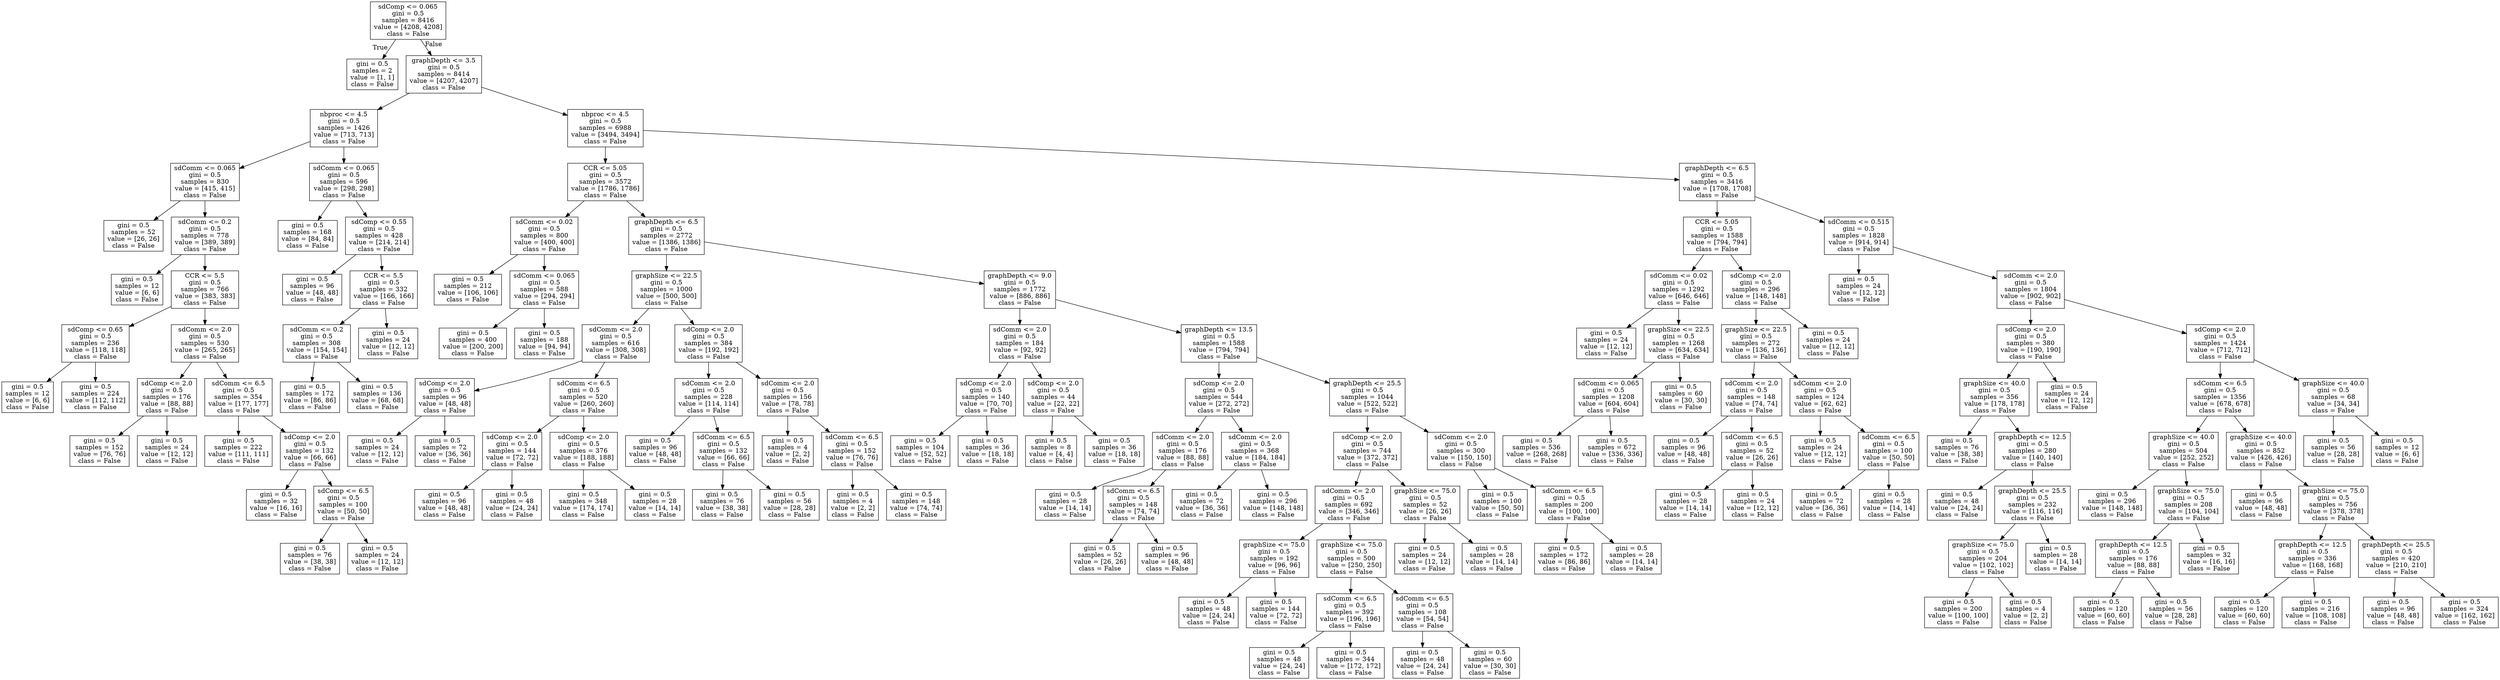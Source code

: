 digraph Tree {
node [shape=box, style="filled", color="black"] ;
0 [label="sdComp <= 0.065\ngini = 0.5\nsamples = 8416\nvalue = [4208, 4208]\nclass = False", fillcolor="#ffffff"] ;
1 [label="gini = 0.5\nsamples = 2\nvalue = [1, 1]\nclass = False", fillcolor="#ffffff"] ;
0 -> 1 [labeldistance=2.5, labelangle=45, headlabel="True"] ;
2 [label="graphDepth <= 3.5\ngini = 0.5\nsamples = 8414\nvalue = [4207, 4207]\nclass = False", fillcolor="#ffffff"] ;
0 -> 2 [labeldistance=2.5, labelangle=-45, headlabel="False"] ;
3 [label="nbproc <= 4.5\ngini = 0.5\nsamples = 1426\nvalue = [713, 713]\nclass = False", fillcolor="#ffffff"] ;
2 -> 3 ;
4 [label="sdComm <= 0.065\ngini = 0.5\nsamples = 830\nvalue = [415, 415]\nclass = False", fillcolor="#ffffff"] ;
3 -> 4 ;
5 [label="gini = 0.5\nsamples = 52\nvalue = [26, 26]\nclass = False", fillcolor="#ffffff"] ;
4 -> 5 ;
6 [label="sdComm <= 0.2\ngini = 0.5\nsamples = 778\nvalue = [389, 389]\nclass = False", fillcolor="#ffffff"] ;
4 -> 6 ;
7 [label="gini = 0.5\nsamples = 12\nvalue = [6, 6]\nclass = False", fillcolor="#ffffff"] ;
6 -> 7 ;
8 [label="CCR <= 5.5\ngini = 0.5\nsamples = 766\nvalue = [383, 383]\nclass = False", fillcolor="#ffffff"] ;
6 -> 8 ;
9 [label="sdComp <= 0.65\ngini = 0.5\nsamples = 236\nvalue = [118, 118]\nclass = False", fillcolor="#ffffff"] ;
8 -> 9 ;
10 [label="gini = 0.5\nsamples = 12\nvalue = [6, 6]\nclass = False", fillcolor="#ffffff"] ;
9 -> 10 ;
11 [label="gini = 0.5\nsamples = 224\nvalue = [112, 112]\nclass = False", fillcolor="#ffffff"] ;
9 -> 11 ;
12 [label="sdComm <= 2.0\ngini = 0.5\nsamples = 530\nvalue = [265, 265]\nclass = False", fillcolor="#ffffff"] ;
8 -> 12 ;
13 [label="sdComp <= 2.0\ngini = 0.5\nsamples = 176\nvalue = [88, 88]\nclass = False", fillcolor="#ffffff"] ;
12 -> 13 ;
14 [label="gini = 0.5\nsamples = 152\nvalue = [76, 76]\nclass = False", fillcolor="#ffffff"] ;
13 -> 14 ;
15 [label="gini = 0.5\nsamples = 24\nvalue = [12, 12]\nclass = False", fillcolor="#ffffff"] ;
13 -> 15 ;
16 [label="sdComm <= 6.5\ngini = 0.5\nsamples = 354\nvalue = [177, 177]\nclass = False", fillcolor="#ffffff"] ;
12 -> 16 ;
17 [label="gini = 0.5\nsamples = 222\nvalue = [111, 111]\nclass = False", fillcolor="#ffffff"] ;
16 -> 17 ;
18 [label="sdComp <= 2.0\ngini = 0.5\nsamples = 132\nvalue = [66, 66]\nclass = False", fillcolor="#ffffff"] ;
16 -> 18 ;
19 [label="gini = 0.5\nsamples = 32\nvalue = [16, 16]\nclass = False", fillcolor="#ffffff"] ;
18 -> 19 ;
20 [label="sdComp <= 6.5\ngini = 0.5\nsamples = 100\nvalue = [50, 50]\nclass = False", fillcolor="#ffffff"] ;
18 -> 20 ;
21 [label="gini = 0.5\nsamples = 76\nvalue = [38, 38]\nclass = False", fillcolor="#ffffff"] ;
20 -> 21 ;
22 [label="gini = 0.5\nsamples = 24\nvalue = [12, 12]\nclass = False", fillcolor="#ffffff"] ;
20 -> 22 ;
23 [label="sdComm <= 0.065\ngini = 0.5\nsamples = 596\nvalue = [298, 298]\nclass = False", fillcolor="#ffffff"] ;
3 -> 23 ;
24 [label="gini = 0.5\nsamples = 168\nvalue = [84, 84]\nclass = False", fillcolor="#ffffff"] ;
23 -> 24 ;
25 [label="sdComp <= 0.55\ngini = 0.5\nsamples = 428\nvalue = [214, 214]\nclass = False", fillcolor="#ffffff"] ;
23 -> 25 ;
26 [label="gini = 0.5\nsamples = 96\nvalue = [48, 48]\nclass = False", fillcolor="#ffffff"] ;
25 -> 26 ;
27 [label="CCR <= 5.5\ngini = 0.5\nsamples = 332\nvalue = [166, 166]\nclass = False", fillcolor="#ffffff"] ;
25 -> 27 ;
28 [label="sdComm <= 0.2\ngini = 0.5\nsamples = 308\nvalue = [154, 154]\nclass = False", fillcolor="#ffffff"] ;
27 -> 28 ;
29 [label="gini = 0.5\nsamples = 172\nvalue = [86, 86]\nclass = False", fillcolor="#ffffff"] ;
28 -> 29 ;
30 [label="gini = 0.5\nsamples = 136\nvalue = [68, 68]\nclass = False", fillcolor="#ffffff"] ;
28 -> 30 ;
31 [label="gini = 0.5\nsamples = 24\nvalue = [12, 12]\nclass = False", fillcolor="#ffffff"] ;
27 -> 31 ;
32 [label="nbproc <= 4.5\ngini = 0.5\nsamples = 6988\nvalue = [3494, 3494]\nclass = False", fillcolor="#ffffff"] ;
2 -> 32 ;
33 [label="CCR <= 5.05\ngini = 0.5\nsamples = 3572\nvalue = [1786, 1786]\nclass = False", fillcolor="#ffffff"] ;
32 -> 33 ;
34 [label="sdComm <= 0.02\ngini = 0.5\nsamples = 800\nvalue = [400, 400]\nclass = False", fillcolor="#ffffff"] ;
33 -> 34 ;
35 [label="gini = 0.5\nsamples = 212\nvalue = [106, 106]\nclass = False", fillcolor="#ffffff"] ;
34 -> 35 ;
36 [label="sdComm <= 0.065\ngini = 0.5\nsamples = 588\nvalue = [294, 294]\nclass = False", fillcolor="#ffffff"] ;
34 -> 36 ;
37 [label="gini = 0.5\nsamples = 400\nvalue = [200, 200]\nclass = False", fillcolor="#ffffff"] ;
36 -> 37 ;
38 [label="gini = 0.5\nsamples = 188\nvalue = [94, 94]\nclass = False", fillcolor="#ffffff"] ;
36 -> 38 ;
39 [label="graphDepth <= 6.5\ngini = 0.5\nsamples = 2772\nvalue = [1386, 1386]\nclass = False", fillcolor="#ffffff"] ;
33 -> 39 ;
40 [label="graphSize <= 22.5\ngini = 0.5\nsamples = 1000\nvalue = [500, 500]\nclass = False", fillcolor="#ffffff"] ;
39 -> 40 ;
41 [label="sdComm <= 2.0\ngini = 0.5\nsamples = 616\nvalue = [308, 308]\nclass = False", fillcolor="#ffffff"] ;
40 -> 41 ;
42 [label="sdComp <= 2.0\ngini = 0.5\nsamples = 96\nvalue = [48, 48]\nclass = False", fillcolor="#ffffff"] ;
41 -> 42 ;
43 [label="gini = 0.5\nsamples = 24\nvalue = [12, 12]\nclass = False", fillcolor="#ffffff"] ;
42 -> 43 ;
44 [label="gini = 0.5\nsamples = 72\nvalue = [36, 36]\nclass = False", fillcolor="#ffffff"] ;
42 -> 44 ;
45 [label="sdComm <= 6.5\ngini = 0.5\nsamples = 520\nvalue = [260, 260]\nclass = False", fillcolor="#ffffff"] ;
41 -> 45 ;
46 [label="sdComp <= 2.0\ngini = 0.5\nsamples = 144\nvalue = [72, 72]\nclass = False", fillcolor="#ffffff"] ;
45 -> 46 ;
47 [label="gini = 0.5\nsamples = 96\nvalue = [48, 48]\nclass = False", fillcolor="#ffffff"] ;
46 -> 47 ;
48 [label="gini = 0.5\nsamples = 48\nvalue = [24, 24]\nclass = False", fillcolor="#ffffff"] ;
46 -> 48 ;
49 [label="sdComp <= 2.0\ngini = 0.5\nsamples = 376\nvalue = [188, 188]\nclass = False", fillcolor="#ffffff"] ;
45 -> 49 ;
50 [label="gini = 0.5\nsamples = 348\nvalue = [174, 174]\nclass = False", fillcolor="#ffffff"] ;
49 -> 50 ;
51 [label="gini = 0.5\nsamples = 28\nvalue = [14, 14]\nclass = False", fillcolor="#ffffff"] ;
49 -> 51 ;
52 [label="sdComp <= 2.0\ngini = 0.5\nsamples = 384\nvalue = [192, 192]\nclass = False", fillcolor="#ffffff"] ;
40 -> 52 ;
53 [label="sdComm <= 2.0\ngini = 0.5\nsamples = 228\nvalue = [114, 114]\nclass = False", fillcolor="#ffffff"] ;
52 -> 53 ;
54 [label="gini = 0.5\nsamples = 96\nvalue = [48, 48]\nclass = False", fillcolor="#ffffff"] ;
53 -> 54 ;
55 [label="sdComm <= 6.5\ngini = 0.5\nsamples = 132\nvalue = [66, 66]\nclass = False", fillcolor="#ffffff"] ;
53 -> 55 ;
56 [label="gini = 0.5\nsamples = 76\nvalue = [38, 38]\nclass = False", fillcolor="#ffffff"] ;
55 -> 56 ;
57 [label="gini = 0.5\nsamples = 56\nvalue = [28, 28]\nclass = False", fillcolor="#ffffff"] ;
55 -> 57 ;
58 [label="sdComm <= 2.0\ngini = 0.5\nsamples = 156\nvalue = [78, 78]\nclass = False", fillcolor="#ffffff"] ;
52 -> 58 ;
59 [label="gini = 0.5\nsamples = 4\nvalue = [2, 2]\nclass = False", fillcolor="#ffffff"] ;
58 -> 59 ;
60 [label="sdComm <= 6.5\ngini = 0.5\nsamples = 152\nvalue = [76, 76]\nclass = False", fillcolor="#ffffff"] ;
58 -> 60 ;
61 [label="gini = 0.5\nsamples = 4\nvalue = [2, 2]\nclass = False", fillcolor="#ffffff"] ;
60 -> 61 ;
62 [label="gini = 0.5\nsamples = 148\nvalue = [74, 74]\nclass = False", fillcolor="#ffffff"] ;
60 -> 62 ;
63 [label="graphDepth <= 9.0\ngini = 0.5\nsamples = 1772\nvalue = [886, 886]\nclass = False", fillcolor="#ffffff"] ;
39 -> 63 ;
64 [label="sdComm <= 2.0\ngini = 0.5\nsamples = 184\nvalue = [92, 92]\nclass = False", fillcolor="#ffffff"] ;
63 -> 64 ;
65 [label="sdComp <= 2.0\ngini = 0.5\nsamples = 140\nvalue = [70, 70]\nclass = False", fillcolor="#ffffff"] ;
64 -> 65 ;
66 [label="gini = 0.5\nsamples = 104\nvalue = [52, 52]\nclass = False", fillcolor="#ffffff"] ;
65 -> 66 ;
67 [label="gini = 0.5\nsamples = 36\nvalue = [18, 18]\nclass = False", fillcolor="#ffffff"] ;
65 -> 67 ;
68 [label="sdComp <= 2.0\ngini = 0.5\nsamples = 44\nvalue = [22, 22]\nclass = False", fillcolor="#ffffff"] ;
64 -> 68 ;
69 [label="gini = 0.5\nsamples = 8\nvalue = [4, 4]\nclass = False", fillcolor="#ffffff"] ;
68 -> 69 ;
70 [label="gini = 0.5\nsamples = 36\nvalue = [18, 18]\nclass = False", fillcolor="#ffffff"] ;
68 -> 70 ;
71 [label="graphDepth <= 13.5\ngini = 0.5\nsamples = 1588\nvalue = [794, 794]\nclass = False", fillcolor="#ffffff"] ;
63 -> 71 ;
72 [label="sdComp <= 2.0\ngini = 0.5\nsamples = 544\nvalue = [272, 272]\nclass = False", fillcolor="#ffffff"] ;
71 -> 72 ;
73 [label="sdComm <= 2.0\ngini = 0.5\nsamples = 176\nvalue = [88, 88]\nclass = False", fillcolor="#ffffff"] ;
72 -> 73 ;
74 [label="gini = 0.5\nsamples = 28\nvalue = [14, 14]\nclass = False", fillcolor="#ffffff"] ;
73 -> 74 ;
75 [label="sdComm <= 6.5\ngini = 0.5\nsamples = 148\nvalue = [74, 74]\nclass = False", fillcolor="#ffffff"] ;
73 -> 75 ;
76 [label="gini = 0.5\nsamples = 52\nvalue = [26, 26]\nclass = False", fillcolor="#ffffff"] ;
75 -> 76 ;
77 [label="gini = 0.5\nsamples = 96\nvalue = [48, 48]\nclass = False", fillcolor="#ffffff"] ;
75 -> 77 ;
78 [label="sdComm <= 2.0\ngini = 0.5\nsamples = 368\nvalue = [184, 184]\nclass = False", fillcolor="#ffffff"] ;
72 -> 78 ;
79 [label="gini = 0.5\nsamples = 72\nvalue = [36, 36]\nclass = False", fillcolor="#ffffff"] ;
78 -> 79 ;
80 [label="gini = 0.5\nsamples = 296\nvalue = [148, 148]\nclass = False", fillcolor="#ffffff"] ;
78 -> 80 ;
81 [label="graphDepth <= 25.5\ngini = 0.5\nsamples = 1044\nvalue = [522, 522]\nclass = False", fillcolor="#ffffff"] ;
71 -> 81 ;
82 [label="sdComp <= 2.0\ngini = 0.5\nsamples = 744\nvalue = [372, 372]\nclass = False", fillcolor="#ffffff"] ;
81 -> 82 ;
83 [label="sdComm <= 2.0\ngini = 0.5\nsamples = 692\nvalue = [346, 346]\nclass = False", fillcolor="#ffffff"] ;
82 -> 83 ;
84 [label="graphSize <= 75.0\ngini = 0.5\nsamples = 192\nvalue = [96, 96]\nclass = False", fillcolor="#ffffff"] ;
83 -> 84 ;
85 [label="gini = 0.5\nsamples = 48\nvalue = [24, 24]\nclass = False", fillcolor="#ffffff"] ;
84 -> 85 ;
86 [label="gini = 0.5\nsamples = 144\nvalue = [72, 72]\nclass = False", fillcolor="#ffffff"] ;
84 -> 86 ;
87 [label="graphSize <= 75.0\ngini = 0.5\nsamples = 500\nvalue = [250, 250]\nclass = False", fillcolor="#ffffff"] ;
83 -> 87 ;
88 [label="sdComm <= 6.5\ngini = 0.5\nsamples = 392\nvalue = [196, 196]\nclass = False", fillcolor="#ffffff"] ;
87 -> 88 ;
89 [label="gini = 0.5\nsamples = 48\nvalue = [24, 24]\nclass = False", fillcolor="#ffffff"] ;
88 -> 89 ;
90 [label="gini = 0.5\nsamples = 344\nvalue = [172, 172]\nclass = False", fillcolor="#ffffff"] ;
88 -> 90 ;
91 [label="sdComm <= 6.5\ngini = 0.5\nsamples = 108\nvalue = [54, 54]\nclass = False", fillcolor="#ffffff"] ;
87 -> 91 ;
92 [label="gini = 0.5\nsamples = 48\nvalue = [24, 24]\nclass = False", fillcolor="#ffffff"] ;
91 -> 92 ;
93 [label="gini = 0.5\nsamples = 60\nvalue = [30, 30]\nclass = False", fillcolor="#ffffff"] ;
91 -> 93 ;
94 [label="graphSize <= 75.0\ngini = 0.5\nsamples = 52\nvalue = [26, 26]\nclass = False", fillcolor="#ffffff"] ;
82 -> 94 ;
95 [label="gini = 0.5\nsamples = 24\nvalue = [12, 12]\nclass = False", fillcolor="#ffffff"] ;
94 -> 95 ;
96 [label="gini = 0.5\nsamples = 28\nvalue = [14, 14]\nclass = False", fillcolor="#ffffff"] ;
94 -> 96 ;
97 [label="sdComm <= 2.0\ngini = 0.5\nsamples = 300\nvalue = [150, 150]\nclass = False", fillcolor="#ffffff"] ;
81 -> 97 ;
98 [label="gini = 0.5\nsamples = 100\nvalue = [50, 50]\nclass = False", fillcolor="#ffffff"] ;
97 -> 98 ;
99 [label="sdComm <= 6.5\ngini = 0.5\nsamples = 200\nvalue = [100, 100]\nclass = False", fillcolor="#ffffff"] ;
97 -> 99 ;
100 [label="gini = 0.5\nsamples = 172\nvalue = [86, 86]\nclass = False", fillcolor="#ffffff"] ;
99 -> 100 ;
101 [label="gini = 0.5\nsamples = 28\nvalue = [14, 14]\nclass = False", fillcolor="#ffffff"] ;
99 -> 101 ;
102 [label="graphDepth <= 6.5\ngini = 0.5\nsamples = 3416\nvalue = [1708, 1708]\nclass = False", fillcolor="#ffffff"] ;
32 -> 102 ;
103 [label="CCR <= 5.05\ngini = 0.5\nsamples = 1588\nvalue = [794, 794]\nclass = False", fillcolor="#ffffff"] ;
102 -> 103 ;
104 [label="sdComm <= 0.02\ngini = 0.5\nsamples = 1292\nvalue = [646, 646]\nclass = False", fillcolor="#ffffff"] ;
103 -> 104 ;
105 [label="gini = 0.5\nsamples = 24\nvalue = [12, 12]\nclass = False", fillcolor="#ffffff"] ;
104 -> 105 ;
106 [label="graphSize <= 22.5\ngini = 0.5\nsamples = 1268\nvalue = [634, 634]\nclass = False", fillcolor="#ffffff"] ;
104 -> 106 ;
107 [label="sdComm <= 0.065\ngini = 0.5\nsamples = 1208\nvalue = [604, 604]\nclass = False", fillcolor="#ffffff"] ;
106 -> 107 ;
108 [label="gini = 0.5\nsamples = 536\nvalue = [268, 268]\nclass = False", fillcolor="#ffffff"] ;
107 -> 108 ;
109 [label="gini = 0.5\nsamples = 672\nvalue = [336, 336]\nclass = False", fillcolor="#ffffff"] ;
107 -> 109 ;
110 [label="gini = 0.5\nsamples = 60\nvalue = [30, 30]\nclass = False", fillcolor="#ffffff"] ;
106 -> 110 ;
111 [label="sdComp <= 2.0\ngini = 0.5\nsamples = 296\nvalue = [148, 148]\nclass = False", fillcolor="#ffffff"] ;
103 -> 111 ;
112 [label="graphSize <= 22.5\ngini = 0.5\nsamples = 272\nvalue = [136, 136]\nclass = False", fillcolor="#ffffff"] ;
111 -> 112 ;
113 [label="sdComm <= 2.0\ngini = 0.5\nsamples = 148\nvalue = [74, 74]\nclass = False", fillcolor="#ffffff"] ;
112 -> 113 ;
114 [label="gini = 0.5\nsamples = 96\nvalue = [48, 48]\nclass = False", fillcolor="#ffffff"] ;
113 -> 114 ;
115 [label="sdComm <= 6.5\ngini = 0.5\nsamples = 52\nvalue = [26, 26]\nclass = False", fillcolor="#ffffff"] ;
113 -> 115 ;
116 [label="gini = 0.5\nsamples = 28\nvalue = [14, 14]\nclass = False", fillcolor="#ffffff"] ;
115 -> 116 ;
117 [label="gini = 0.5\nsamples = 24\nvalue = [12, 12]\nclass = False", fillcolor="#ffffff"] ;
115 -> 117 ;
118 [label="sdComm <= 2.0\ngini = 0.5\nsamples = 124\nvalue = [62, 62]\nclass = False", fillcolor="#ffffff"] ;
112 -> 118 ;
119 [label="gini = 0.5\nsamples = 24\nvalue = [12, 12]\nclass = False", fillcolor="#ffffff"] ;
118 -> 119 ;
120 [label="sdComm <= 6.5\ngini = 0.5\nsamples = 100\nvalue = [50, 50]\nclass = False", fillcolor="#ffffff"] ;
118 -> 120 ;
121 [label="gini = 0.5\nsamples = 72\nvalue = [36, 36]\nclass = False", fillcolor="#ffffff"] ;
120 -> 121 ;
122 [label="gini = 0.5\nsamples = 28\nvalue = [14, 14]\nclass = False", fillcolor="#ffffff"] ;
120 -> 122 ;
123 [label="gini = 0.5\nsamples = 24\nvalue = [12, 12]\nclass = False", fillcolor="#ffffff"] ;
111 -> 123 ;
124 [label="sdComm <= 0.515\ngini = 0.5\nsamples = 1828\nvalue = [914, 914]\nclass = False", fillcolor="#ffffff"] ;
102 -> 124 ;
125 [label="gini = 0.5\nsamples = 24\nvalue = [12, 12]\nclass = False", fillcolor="#ffffff"] ;
124 -> 125 ;
126 [label="sdComm <= 2.0\ngini = 0.5\nsamples = 1804\nvalue = [902, 902]\nclass = False", fillcolor="#ffffff"] ;
124 -> 126 ;
127 [label="sdComp <= 2.0\ngini = 0.5\nsamples = 380\nvalue = [190, 190]\nclass = False", fillcolor="#ffffff"] ;
126 -> 127 ;
128 [label="graphSize <= 40.0\ngini = 0.5\nsamples = 356\nvalue = [178, 178]\nclass = False", fillcolor="#ffffff"] ;
127 -> 128 ;
129 [label="gini = 0.5\nsamples = 76\nvalue = [38, 38]\nclass = False", fillcolor="#ffffff"] ;
128 -> 129 ;
130 [label="graphDepth <= 12.5\ngini = 0.5\nsamples = 280\nvalue = [140, 140]\nclass = False", fillcolor="#ffffff"] ;
128 -> 130 ;
131 [label="gini = 0.5\nsamples = 48\nvalue = [24, 24]\nclass = False", fillcolor="#ffffff"] ;
130 -> 131 ;
132 [label="graphDepth <= 25.5\ngini = 0.5\nsamples = 232\nvalue = [116, 116]\nclass = False", fillcolor="#ffffff"] ;
130 -> 132 ;
133 [label="graphSize <= 75.0\ngini = 0.5\nsamples = 204\nvalue = [102, 102]\nclass = False", fillcolor="#ffffff"] ;
132 -> 133 ;
134 [label="gini = 0.5\nsamples = 200\nvalue = [100, 100]\nclass = False", fillcolor="#ffffff"] ;
133 -> 134 ;
135 [label="gini = 0.5\nsamples = 4\nvalue = [2, 2]\nclass = False", fillcolor="#ffffff"] ;
133 -> 135 ;
136 [label="gini = 0.5\nsamples = 28\nvalue = [14, 14]\nclass = False", fillcolor="#ffffff"] ;
132 -> 136 ;
137 [label="gini = 0.5\nsamples = 24\nvalue = [12, 12]\nclass = False", fillcolor="#ffffff"] ;
127 -> 137 ;
138 [label="sdComp <= 2.0\ngini = 0.5\nsamples = 1424\nvalue = [712, 712]\nclass = False", fillcolor="#ffffff"] ;
126 -> 138 ;
139 [label="sdComm <= 6.5\ngini = 0.5\nsamples = 1356\nvalue = [678, 678]\nclass = False", fillcolor="#ffffff"] ;
138 -> 139 ;
140 [label="graphSize <= 40.0\ngini = 0.5\nsamples = 504\nvalue = [252, 252]\nclass = False", fillcolor="#ffffff"] ;
139 -> 140 ;
141 [label="gini = 0.5\nsamples = 296\nvalue = [148, 148]\nclass = False", fillcolor="#ffffff"] ;
140 -> 141 ;
142 [label="graphSize <= 75.0\ngini = 0.5\nsamples = 208\nvalue = [104, 104]\nclass = False", fillcolor="#ffffff"] ;
140 -> 142 ;
143 [label="graphDepth <= 12.5\ngini = 0.5\nsamples = 176\nvalue = [88, 88]\nclass = False", fillcolor="#ffffff"] ;
142 -> 143 ;
144 [label="gini = 0.5\nsamples = 120\nvalue = [60, 60]\nclass = False", fillcolor="#ffffff"] ;
143 -> 144 ;
145 [label="gini = 0.5\nsamples = 56\nvalue = [28, 28]\nclass = False", fillcolor="#ffffff"] ;
143 -> 145 ;
146 [label="gini = 0.5\nsamples = 32\nvalue = [16, 16]\nclass = False", fillcolor="#ffffff"] ;
142 -> 146 ;
147 [label="graphSize <= 40.0\ngini = 0.5\nsamples = 852\nvalue = [426, 426]\nclass = False", fillcolor="#ffffff"] ;
139 -> 147 ;
148 [label="gini = 0.5\nsamples = 96\nvalue = [48, 48]\nclass = False", fillcolor="#ffffff"] ;
147 -> 148 ;
149 [label="graphSize <= 75.0\ngini = 0.5\nsamples = 756\nvalue = [378, 378]\nclass = False", fillcolor="#ffffff"] ;
147 -> 149 ;
150 [label="graphDepth <= 12.5\ngini = 0.5\nsamples = 336\nvalue = [168, 168]\nclass = False", fillcolor="#ffffff"] ;
149 -> 150 ;
151 [label="gini = 0.5\nsamples = 120\nvalue = [60, 60]\nclass = False", fillcolor="#ffffff"] ;
150 -> 151 ;
152 [label="gini = 0.5\nsamples = 216\nvalue = [108, 108]\nclass = False", fillcolor="#ffffff"] ;
150 -> 152 ;
153 [label="graphDepth <= 25.5\ngini = 0.5\nsamples = 420\nvalue = [210, 210]\nclass = False", fillcolor="#ffffff"] ;
149 -> 153 ;
154 [label="gini = 0.5\nsamples = 96\nvalue = [48, 48]\nclass = False", fillcolor="#ffffff"] ;
153 -> 154 ;
155 [label="gini = 0.5\nsamples = 324\nvalue = [162, 162]\nclass = False", fillcolor="#ffffff"] ;
153 -> 155 ;
156 [label="graphSize <= 40.0\ngini = 0.5\nsamples = 68\nvalue = [34, 34]\nclass = False", fillcolor="#ffffff"] ;
138 -> 156 ;
157 [label="gini = 0.5\nsamples = 56\nvalue = [28, 28]\nclass = False", fillcolor="#ffffff"] ;
156 -> 157 ;
158 [label="gini = 0.5\nsamples = 12\nvalue = [6, 6]\nclass = False", fillcolor="#ffffff"] ;
156 -> 158 ;
}